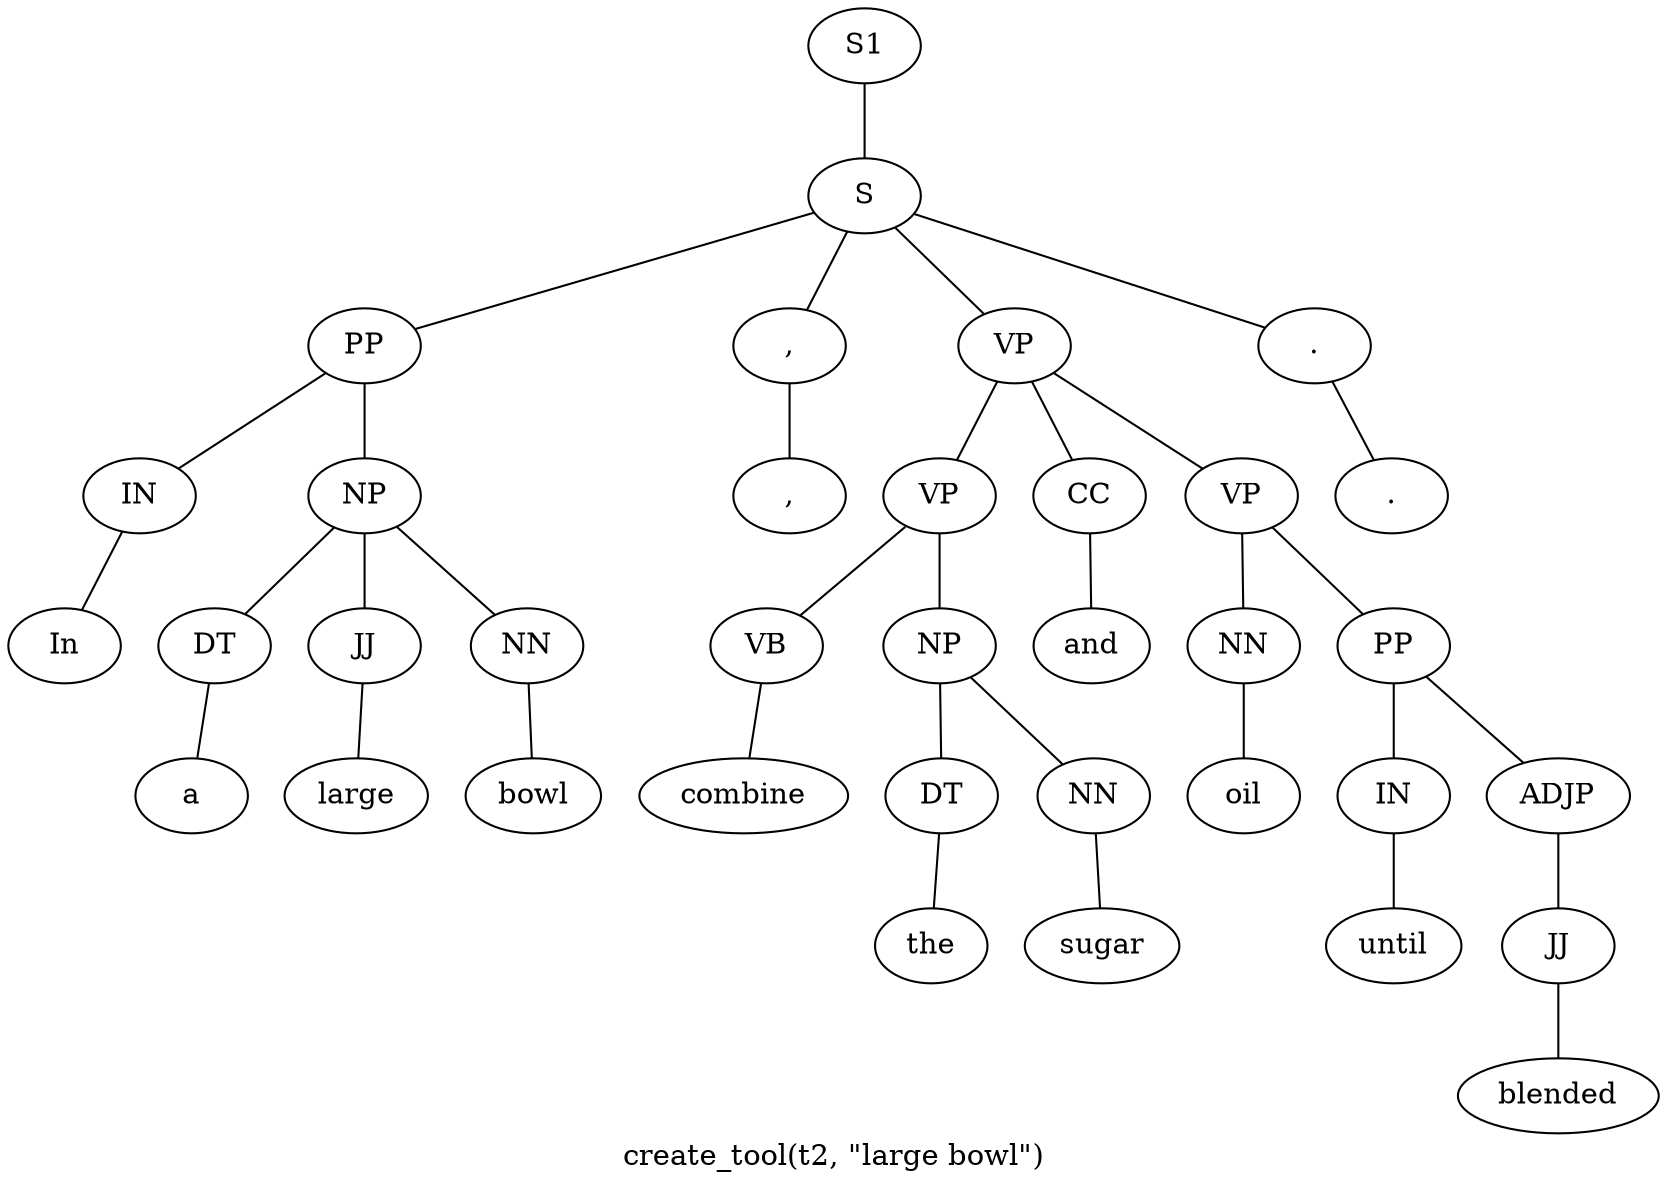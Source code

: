 graph SyntaxGraph {
	label = "create_tool(t2, \"large bowl\")";
	Node0 [label="S1"];
	Node1 [label="S"];
	Node2 [label="PP"];
	Node3 [label="IN"];
	Node4 [label="In"];
	Node5 [label="NP"];
	Node6 [label="DT"];
	Node7 [label="a"];
	Node8 [label="JJ"];
	Node9 [label="large"];
	Node10 [label="NN"];
	Node11 [label="bowl"];
	Node12 [label=","];
	Node13 [label=","];
	Node14 [label="VP"];
	Node15 [label="VP"];
	Node16 [label="VB"];
	Node17 [label="combine"];
	Node18 [label="NP"];
	Node19 [label="DT"];
	Node20 [label="the"];
	Node21 [label="NN"];
	Node22 [label="sugar"];
	Node23 [label="CC"];
	Node24 [label="and"];
	Node25 [label="VP"];
	Node26 [label="NN"];
	Node27 [label="oil"];
	Node28 [label="PP"];
	Node29 [label="IN"];
	Node30 [label="until"];
	Node31 [label="ADJP"];
	Node32 [label="JJ"];
	Node33 [label="blended"];
	Node34 [label="."];
	Node35 [label="."];

	Node0 -- Node1;
	Node1 -- Node2;
	Node1 -- Node12;
	Node1 -- Node14;
	Node1 -- Node34;
	Node2 -- Node3;
	Node2 -- Node5;
	Node3 -- Node4;
	Node5 -- Node6;
	Node5 -- Node8;
	Node5 -- Node10;
	Node6 -- Node7;
	Node8 -- Node9;
	Node10 -- Node11;
	Node12 -- Node13;
	Node14 -- Node15;
	Node14 -- Node23;
	Node14 -- Node25;
	Node15 -- Node16;
	Node15 -- Node18;
	Node16 -- Node17;
	Node18 -- Node19;
	Node18 -- Node21;
	Node19 -- Node20;
	Node21 -- Node22;
	Node23 -- Node24;
	Node25 -- Node26;
	Node25 -- Node28;
	Node26 -- Node27;
	Node28 -- Node29;
	Node28 -- Node31;
	Node29 -- Node30;
	Node31 -- Node32;
	Node32 -- Node33;
	Node34 -- Node35;
}